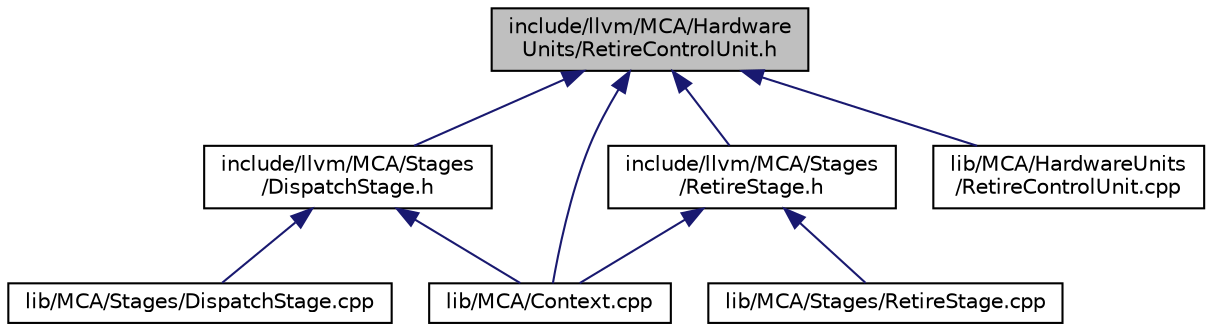 digraph "include/llvm/MCA/HardwareUnits/RetireControlUnit.h"
{
 // LATEX_PDF_SIZE
  bgcolor="transparent";
  edge [fontname="Helvetica",fontsize="10",labelfontname="Helvetica",labelfontsize="10"];
  node [fontname="Helvetica",fontsize="10",shape="box"];
  Node1 [label="include/llvm/MCA/Hardware\lUnits/RetireControlUnit.h",height=0.2,width=0.4,color="black", fillcolor="grey75", style="filled", fontcolor="black",tooltip="This file simulates the hardware responsible for retiring instructions."];
  Node1 -> Node2 [dir="back",color="midnightblue",fontsize="10",style="solid",fontname="Helvetica"];
  Node2 [label="include/llvm/MCA/Stages\l/DispatchStage.h",height=0.2,width=0.4,color="black",URL="$DispatchStage_8h.html",tooltip="This file models the dispatch component of an instruction pipeline."];
  Node2 -> Node3 [dir="back",color="midnightblue",fontsize="10",style="solid",fontname="Helvetica"];
  Node3 [label="lib/MCA/Context.cpp",height=0.2,width=0.4,color="black",URL="$Context_8cpp.html",tooltip="This file defines a class for holding ownership of various simulated hardware units."];
  Node2 -> Node4 [dir="back",color="midnightblue",fontsize="10",style="solid",fontname="Helvetica"];
  Node4 [label="lib/MCA/Stages/DispatchStage.cpp",height=0.2,width=0.4,color="black",URL="$DispatchStage_8cpp.html",tooltip="This file models the dispatch component of an instruction pipeline."];
  Node1 -> Node5 [dir="back",color="midnightblue",fontsize="10",style="solid",fontname="Helvetica"];
  Node5 [label="include/llvm/MCA/Stages\l/RetireStage.h",height=0.2,width=0.4,color="black",URL="$RetireStage_8h.html",tooltip="This file defines the retire stage of a default instruction pipeline."];
  Node5 -> Node3 [dir="back",color="midnightblue",fontsize="10",style="solid",fontname="Helvetica"];
  Node5 -> Node6 [dir="back",color="midnightblue",fontsize="10",style="solid",fontname="Helvetica"];
  Node6 [label="lib/MCA/Stages/RetireStage.cpp",height=0.2,width=0.4,color="black",URL="$RetireStage_8cpp.html",tooltip="This file defines the retire stage of an instruction pipeline."];
  Node1 -> Node3 [dir="back",color="midnightblue",fontsize="10",style="solid",fontname="Helvetica"];
  Node1 -> Node7 [dir="back",color="midnightblue",fontsize="10",style="solid",fontname="Helvetica"];
  Node7 [label="lib/MCA/HardwareUnits\l/RetireControlUnit.cpp",height=0.2,width=0.4,color="black",URL="$RetireControlUnit_8cpp.html",tooltip="This file simulates the hardware responsible for retiring instructions."];
}
